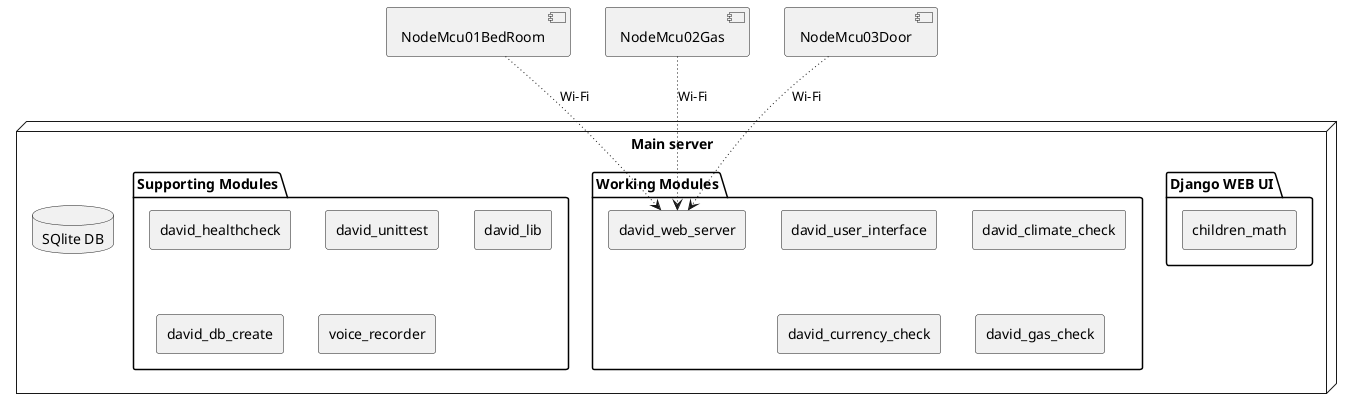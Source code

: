 /* http://plantuml.com/ru/component-diagram */

@startuml

node "Main server" as main {
 database "SQlite DB"
 package "Django WEB UI" {
 rectangle children_math
 }
 package "Working Modules" {
 rectangle david_web_server
 rectangle david_user_interface
 rectangle david_climate_check
 rectangle david_currency_check
 rectangle david_gas_check
 }
 package "Supporting Modules" {
 rectangle david_healthcheck
 rectangle david_unittest
 rectangle david_lib
 rectangle david_db_create
 rectangle voice_recorder
 }
}

component NodeMcu01BedRoom
component NodeMcu02Gas
component NodeMcu03Door

NodeMcu01BedRoom ~~> david_web_server : Wi-Fi
NodeMcu02Gas ~~> david_web_server : Wi-Fi
NodeMcu03Door ~~> david_web_server : Wi-Fi

@enduml